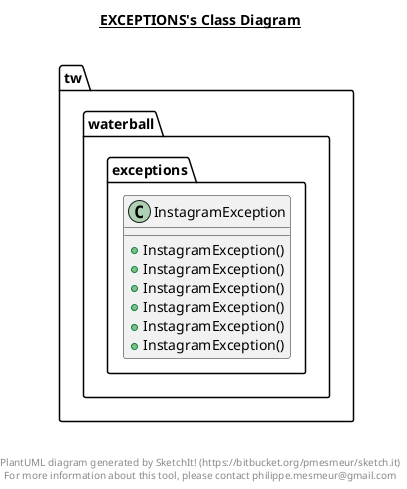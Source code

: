 @startuml

title __EXCEPTIONS's Class Diagram__\n

  namespace tw.waterball.exceptions {
    class tw.waterball.exceptions.InstagramException {
        + InstagramException()
        + InstagramException()
        + InstagramException()
        + InstagramException()
        + InstagramException()
        + InstagramException()
    }
  }
  



right footer


PlantUML diagram generated by SketchIt! (https://bitbucket.org/pmesmeur/sketch.it)
For more information about this tool, please contact philippe.mesmeur@gmail.com
endfooter

@enduml
